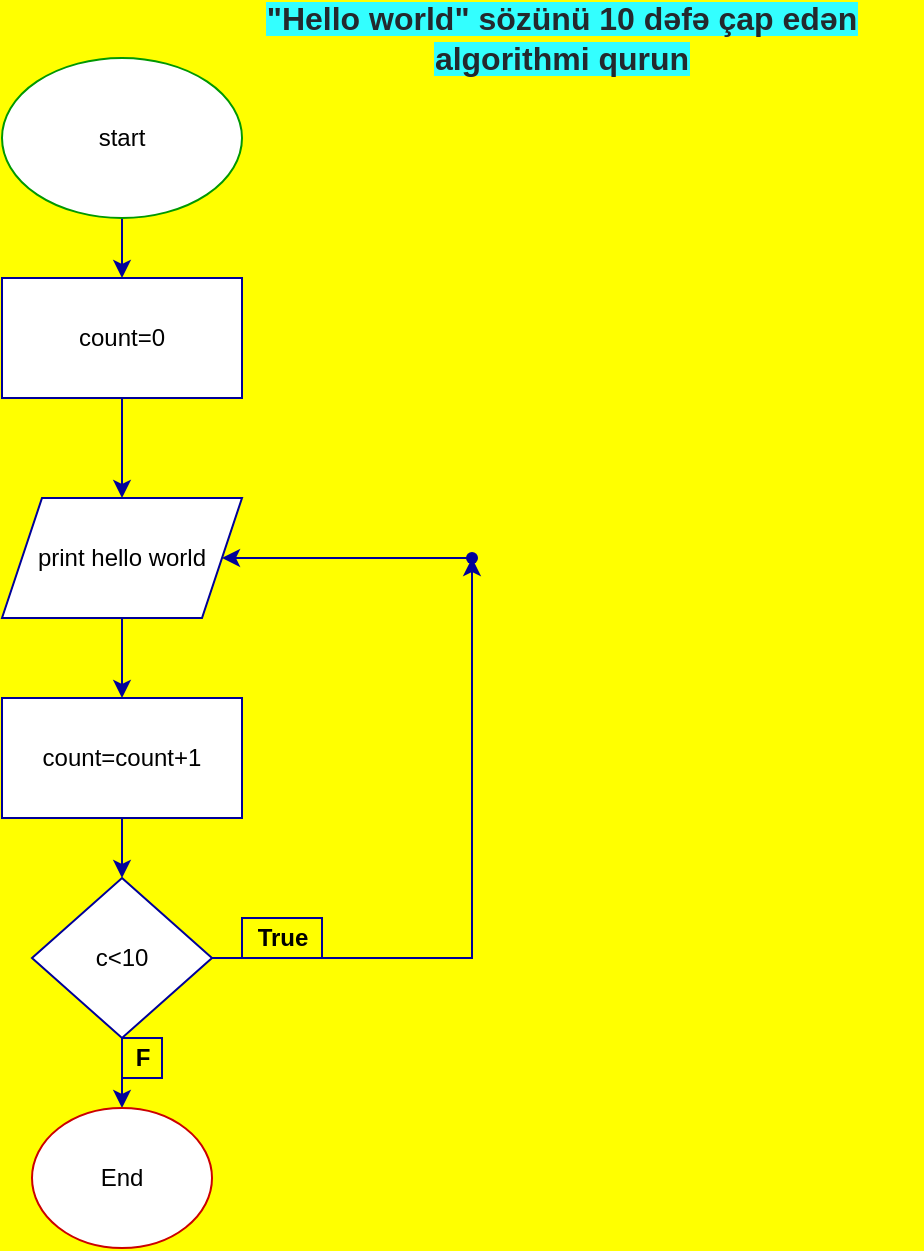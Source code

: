 <mxfile version="14.7.0" type="github" pages="4">
  <diagram id="C5RBs43oDa-KdzZeNtuy" name="Page-1">
    <mxGraphModel dx="1038" dy="523" grid="1" gridSize="10" guides="1" tooltips="1" connect="1" arrows="1" fold="1" page="1" pageScale="1" pageWidth="827" pageHeight="1169" background="#FFFF00" math="0" shadow="0">
      <root>
        <mxCell id="WIyWlLk6GJQsqaUBKTNV-0" />
        <mxCell id="WIyWlLk6GJQsqaUBKTNV-1" parent="WIyWlLk6GJQsqaUBKTNV-0" />
        <mxCell id="ZDeLqN6teNjvPkuS5_9t-14" value="" style="edgeStyle=orthogonalEdgeStyle;rounded=0;orthogonalLoop=1;jettySize=auto;html=1;strokeColor=#000099;" edge="1" parent="WIyWlLk6GJQsqaUBKTNV-1" source="ZDeLqN6teNjvPkuS5_9t-15" target="ZDeLqN6teNjvPkuS5_9t-17">
          <mxGeometry relative="1" as="geometry" />
        </mxCell>
        <mxCell id="ZDeLqN6teNjvPkuS5_9t-15" value="start" style="ellipse;whiteSpace=wrap;html=1;strokeColor=#009900;" vertex="1" parent="WIyWlLk6GJQsqaUBKTNV-1">
          <mxGeometry x="340" y="60" width="120" height="80" as="geometry" />
        </mxCell>
        <mxCell id="ZDeLqN6teNjvPkuS5_9t-16" value="" style="edgeStyle=orthogonalEdgeStyle;rounded=0;orthogonalLoop=1;jettySize=auto;html=1;strokeColor=#000099;" edge="1" parent="WIyWlLk6GJQsqaUBKTNV-1" source="ZDeLqN6teNjvPkuS5_9t-17" target="ZDeLqN6teNjvPkuS5_9t-19">
          <mxGeometry relative="1" as="geometry" />
        </mxCell>
        <mxCell id="ZDeLqN6teNjvPkuS5_9t-17" value="count=0" style="rounded=0;whiteSpace=wrap;html=1;strokeColor=#000099;" vertex="1" parent="WIyWlLk6GJQsqaUBKTNV-1">
          <mxGeometry x="340" y="170" width="120" height="60" as="geometry" />
        </mxCell>
        <mxCell id="ZDeLqN6teNjvPkuS5_9t-18" value="" style="edgeStyle=orthogonalEdgeStyle;rounded=0;orthogonalLoop=1;jettySize=auto;html=1;strokeColor=#000099;" edge="1" parent="WIyWlLk6GJQsqaUBKTNV-1" source="ZDeLqN6teNjvPkuS5_9t-19" target="ZDeLqN6teNjvPkuS5_9t-21">
          <mxGeometry relative="1" as="geometry" />
        </mxCell>
        <mxCell id="ZDeLqN6teNjvPkuS5_9t-19" value="print hello world" style="shape=parallelogram;perimeter=parallelogramPerimeter;whiteSpace=wrap;html=1;fixedSize=1;strokeColor=#000099;" vertex="1" parent="WIyWlLk6GJQsqaUBKTNV-1">
          <mxGeometry x="340" y="280" width="120" height="60" as="geometry" />
        </mxCell>
        <mxCell id="ZDeLqN6teNjvPkuS5_9t-20" value="" style="edgeStyle=orthogonalEdgeStyle;rounded=0;orthogonalLoop=1;jettySize=auto;html=1;strokeColor=#000099;" edge="1" parent="WIyWlLk6GJQsqaUBKTNV-1" source="ZDeLqN6teNjvPkuS5_9t-21" target="ZDeLqN6teNjvPkuS5_9t-24">
          <mxGeometry relative="1" as="geometry" />
        </mxCell>
        <mxCell id="ZDeLqN6teNjvPkuS5_9t-21" value="count=count+1" style="rounded=0;whiteSpace=wrap;html=1;strokeColor=#000099;" vertex="1" parent="WIyWlLk6GJQsqaUBKTNV-1">
          <mxGeometry x="340" y="380" width="120" height="60" as="geometry" />
        </mxCell>
        <mxCell id="ZDeLqN6teNjvPkuS5_9t-22" value="" style="edgeStyle=orthogonalEdgeStyle;rounded=0;orthogonalLoop=1;jettySize=auto;html=1;strokeColor=#000099;" edge="1" parent="WIyWlLk6GJQsqaUBKTNV-1" source="ZDeLqN6teNjvPkuS5_9t-24" target="ZDeLqN6teNjvPkuS5_9t-27">
          <mxGeometry relative="1" as="geometry" />
        </mxCell>
        <mxCell id="ZDeLqN6teNjvPkuS5_9t-23" value="" style="edgeStyle=orthogonalEdgeStyle;rounded=0;orthogonalLoop=1;jettySize=auto;html=1;strokeColor=#000099;" edge="1" parent="WIyWlLk6GJQsqaUBKTNV-1" source="ZDeLqN6teNjvPkuS5_9t-24" target="ZDeLqN6teNjvPkuS5_9t-25">
          <mxGeometry relative="1" as="geometry" />
        </mxCell>
        <mxCell id="ZDeLqN6teNjvPkuS5_9t-24" value="c&amp;lt;10" style="rhombus;whiteSpace=wrap;html=1;strokeColor=#000099;" vertex="1" parent="WIyWlLk6GJQsqaUBKTNV-1">
          <mxGeometry x="355" y="470" width="90" height="80" as="geometry" />
        </mxCell>
        <mxCell id="ZDeLqN6teNjvPkuS5_9t-25" value="End" style="ellipse;whiteSpace=wrap;html=1;strokeColor=#CC0000;" vertex="1" parent="WIyWlLk6GJQsqaUBKTNV-1">
          <mxGeometry x="355" y="585" width="90" height="70" as="geometry" />
        </mxCell>
        <mxCell id="ZDeLqN6teNjvPkuS5_9t-26" value="" style="edgeStyle=orthogonalEdgeStyle;rounded=0;orthogonalLoop=1;jettySize=auto;html=1;strokeColor=#000099;" edge="1" parent="WIyWlLk6GJQsqaUBKTNV-1" source="ZDeLqN6teNjvPkuS5_9t-27" target="ZDeLqN6teNjvPkuS5_9t-19">
          <mxGeometry relative="1" as="geometry" />
        </mxCell>
        <mxCell id="ZDeLqN6teNjvPkuS5_9t-27" value="" style="shape=waypoint;size=6;pointerEvents=1;points=[];fillColor=#ffffff;resizable=0;rotatable=0;perimeter=centerPerimeter;snapToPoint=1;strokeColor=#000099;" vertex="1" parent="WIyWlLk6GJQsqaUBKTNV-1">
          <mxGeometry x="555" y="290" width="40" height="40" as="geometry" />
        </mxCell>
        <mxCell id="ZDeLqN6teNjvPkuS5_9t-28" value="&lt;b&gt;F&lt;/b&gt;" style="text;html=1;align=center;verticalAlign=middle;resizable=0;points=[];autosize=1;strokeColor=#000099;" vertex="1" parent="WIyWlLk6GJQsqaUBKTNV-1">
          <mxGeometry x="400" y="550" width="20" height="20" as="geometry" />
        </mxCell>
        <mxCell id="ZDeLqN6teNjvPkuS5_9t-29" value="&lt;b&gt;True&lt;/b&gt;" style="text;html=1;align=center;verticalAlign=middle;resizable=0;points=[];autosize=1;strokeColor=#000099;" vertex="1" parent="WIyWlLk6GJQsqaUBKTNV-1">
          <mxGeometry x="460" y="490" width="40" height="20" as="geometry" />
        </mxCell>
        <mxCell id="fIOzwfmVW9lj81WsX2CT-0" value="&lt;span style=&quot;color: rgb(36 , 41 , 46) ; font-size: 16px ; background-color: rgb(51 , 255 , 255)&quot;&gt;&lt;b&gt;&quot;Hello world&quot; sözünü 10 dəfə çap edən algorithmi qurun&lt;/b&gt;&lt;/span&gt;" style="text;html=1;strokeColor=none;fillColor=none;align=center;verticalAlign=middle;whiteSpace=wrap;rounded=0;" vertex="1" parent="WIyWlLk6GJQsqaUBKTNV-1">
          <mxGeometry x="440" y="40" width="360" height="20" as="geometry" />
        </mxCell>
      </root>
    </mxGraphModel>
  </diagram>
  <diagram id="8yvz5hKMZ4V9PlTdybbN" name="Page-2">
    <mxGraphModel dx="1221" dy="615" grid="1" gridSize="11" guides="1" tooltips="1" connect="1" arrows="1" fold="1" page="1" pageScale="1" pageWidth="850" pageHeight="1100" background="#007FFF" math="0" shadow="1">
      <root>
        <mxCell id="5OWWDSPamfGqLtoedElc-0" />
        <mxCell id="5OWWDSPamfGqLtoedElc-1" parent="5OWWDSPamfGqLtoedElc-0" />
        <mxCell id="5OWWDSPamfGqLtoedElc-12" value="" style="edgeStyle=orthogonalEdgeStyle;rounded=0;orthogonalLoop=1;jettySize=auto;html=1;strokeColor=#FFFF00;" edge="1" parent="5OWWDSPamfGqLtoedElc-1" source="5OWWDSPamfGqLtoedElc-2" target="5OWWDSPamfGqLtoedElc-4">
          <mxGeometry relative="1" as="geometry" />
        </mxCell>
        <mxCell id="5OWWDSPamfGqLtoedElc-2" value="Start" style="ellipse;whiteSpace=wrap;html=1;strokeColor=#FFFF00;" vertex="1" parent="5OWWDSPamfGqLtoedElc-1">
          <mxGeometry x="350" y="30" width="100" height="60" as="geometry" />
        </mxCell>
        <mxCell id="5OWWDSPamfGqLtoedElc-3" value="i=1" style="rounded=0;whiteSpace=wrap;html=1;strokeColor=#FFFF00;" vertex="1" parent="5OWWDSPamfGqLtoedElc-1">
          <mxGeometry x="350" y="120" width="110" height="40" as="geometry" />
        </mxCell>
        <mxCell id="5OWWDSPamfGqLtoedElc-13" value="" style="edgeStyle=orthogonalEdgeStyle;rounded=0;orthogonalLoop=1;jettySize=auto;html=1;strokeColor=#FFFF00;" edge="1" parent="5OWWDSPamfGqLtoedElc-1" source="5OWWDSPamfGqLtoedElc-4" target="5OWWDSPamfGqLtoedElc-5">
          <mxGeometry relative="1" as="geometry" />
        </mxCell>
        <mxCell id="5OWWDSPamfGqLtoedElc-4" value="sum=0" style="rounded=0;whiteSpace=wrap;html=1;strokeColor=#FFFF00;" vertex="1" parent="5OWWDSPamfGqLtoedElc-1">
          <mxGeometry x="350" y="180" width="110" height="40" as="geometry" />
        </mxCell>
        <mxCell id="5OWWDSPamfGqLtoedElc-14" value="" style="edgeStyle=orthogonalEdgeStyle;rounded=0;orthogonalLoop=1;jettySize=auto;html=1;strokeColor=#FFFF00;" edge="1" parent="5OWWDSPamfGqLtoedElc-1" source="5OWWDSPamfGqLtoedElc-5" target="5OWWDSPamfGqLtoedElc-7">
          <mxGeometry relative="1" as="geometry" />
        </mxCell>
        <mxCell id="5OWWDSPamfGqLtoedElc-5" value="if&lt;br&gt;i%2==0" style="rhombus;whiteSpace=wrap;html=1;strokeColor=#FFFF00;" vertex="1" parent="5OWWDSPamfGqLtoedElc-1">
          <mxGeometry x="365" y="250" width="80" height="80" as="geometry" />
        </mxCell>
        <mxCell id="5OWWDSPamfGqLtoedElc-6" value="sum=sum+i" style="rounded=0;whiteSpace=wrap;html=1;strokeColor=#FFFF00;" vertex="1" parent="5OWWDSPamfGqLtoedElc-1">
          <mxGeometry x="350" y="360" width="110" height="40" as="geometry" />
        </mxCell>
        <mxCell id="5OWWDSPamfGqLtoedElc-10" style="edgeStyle=orthogonalEdgeStyle;rounded=0;orthogonalLoop=1;jettySize=auto;html=1;entryX=1;entryY=0.5;entryDx=0;entryDy=0;strokeColor=#FFFF00;" edge="1" parent="5OWWDSPamfGqLtoedElc-1" source="5OWWDSPamfGqLtoedElc-7" target="5OWWDSPamfGqLtoedElc-5">
          <mxGeometry relative="1" as="geometry">
            <mxPoint x="450" y="280" as="targetPoint" />
            <Array as="points">
              <mxPoint x="570" y="460" />
              <mxPoint x="570" y="290" />
            </Array>
          </mxGeometry>
        </mxCell>
        <mxCell id="5OWWDSPamfGqLtoedElc-15" value="" style="edgeStyle=orthogonalEdgeStyle;rounded=0;orthogonalLoop=1;jettySize=auto;html=1;strokeColor=#FFFF00;" edge="1" parent="5OWWDSPamfGqLtoedElc-1" source="5OWWDSPamfGqLtoedElc-7" target="5OWWDSPamfGqLtoedElc-8">
          <mxGeometry relative="1" as="geometry" />
        </mxCell>
        <mxCell id="5OWWDSPamfGqLtoedElc-7" value="i=i+1" style="rounded=0;whiteSpace=wrap;html=1;strokeColor=#FFFF00;" vertex="1" parent="5OWWDSPamfGqLtoedElc-1">
          <mxGeometry x="350" y="440" width="110" height="40" as="geometry" />
        </mxCell>
        <mxCell id="5OWWDSPamfGqLtoedElc-16" value="" style="edgeStyle=orthogonalEdgeStyle;rounded=0;orthogonalLoop=1;jettySize=auto;html=1;strokeColor=#FFFF00;" edge="1" parent="5OWWDSPamfGqLtoedElc-1" source="5OWWDSPamfGqLtoedElc-8" target="5OWWDSPamfGqLtoedElc-9">
          <mxGeometry relative="1" as="geometry" />
        </mxCell>
        <mxCell id="Xjt5nIDfGsggGX5d2sUf-3" style="edgeStyle=orthogonalEdgeStyle;rounded=0;orthogonalLoop=1;jettySize=auto;html=1;entryX=0;entryY=0.5;entryDx=0;entryDy=0;strokeColor=#CCCC00;" edge="1" parent="5OWWDSPamfGqLtoedElc-1" source="5OWWDSPamfGqLtoedElc-8" target="5OWWDSPamfGqLtoedElc-5">
          <mxGeometry relative="1" as="geometry">
            <mxPoint x="264" y="286" as="targetPoint" />
            <Array as="points">
              <mxPoint x="264" y="550" />
              <mxPoint x="264" y="290" />
            </Array>
          </mxGeometry>
        </mxCell>
        <mxCell id="5OWWDSPamfGqLtoedElc-8" value="if k=50" style="rhombus;whiteSpace=wrap;html=1;strokeColor=#FFFF00;" vertex="1" parent="5OWWDSPamfGqLtoedElc-1">
          <mxGeometry x="365" y="510" width="80" height="80" as="geometry" />
        </mxCell>
        <mxCell id="5OWWDSPamfGqLtoedElc-9" value="End" style="ellipse;whiteSpace=wrap;html=1;strokeColor=#FFFF00;" vertex="1" parent="5OWWDSPamfGqLtoedElc-1">
          <mxGeometry x="355" y="620" width="100" height="60" as="geometry" />
        </mxCell>
        <mxCell id="5OWWDSPamfGqLtoedElc-17" value="&lt;b&gt;False&lt;/b&gt;" style="text;html=1;align=center;verticalAlign=middle;resizable=0;points=[];autosize=1;strokeColor=#FFFF00;" vertex="1" parent="5OWWDSPamfGqLtoedElc-1">
          <mxGeometry x="570" y="350" width="50" height="20" as="geometry" />
        </mxCell>
        <mxCell id="5OWWDSPamfGqLtoedElc-18" value="&lt;b&gt;True&lt;/b&gt;" style="text;html=1;align=center;verticalAlign=middle;resizable=0;points=[];autosize=1;strokeColor=#FFFF00;" vertex="1" parent="5OWWDSPamfGqLtoedElc-1">
          <mxGeometry x="220" y="390" width="40" height="20" as="geometry" />
        </mxCell>
        <mxCell id="Xjt5nIDfGsggGX5d2sUf-0" value="Text" style="text;html=1;strokeColor=none;fillColor=none;align=center;verticalAlign=middle;whiteSpace=wrap;rounded=0;" vertex="1" parent="5OWWDSPamfGqLtoedElc-1">
          <mxGeometry x="407" y="132" width="40" height="20" as="geometry" />
        </mxCell>
        <mxCell id="Xjt5nIDfGsggGX5d2sUf-1" value="&lt;span style=&quot;color: rgb(36 , 41 , 46) ; font-size: 16px ; background-color: rgb(255 , 51 , 153)&quot;&gt;&lt;b&gt;50-ə qədər olan cüt ədədlərin cəmini hesablayan algorithmi qurun.&lt;/b&gt;&lt;/span&gt;" style="text;html=1;strokeColor=none;fillColor=none;align=center;verticalAlign=middle;whiteSpace=wrap;rounded=0;" vertex="1" parent="5OWWDSPamfGqLtoedElc-1">
          <mxGeometry x="455" y="50" width="350" height="20" as="geometry" />
        </mxCell>
        <mxCell id="Xjt5nIDfGsggGX5d2sUf-2" value="&lt;b&gt;fslse&lt;/b&gt;" style="text;html=1;align=center;verticalAlign=middle;resizable=0;points=[];autosize=1;strokeColor=none;" vertex="1" parent="5OWWDSPamfGqLtoedElc-1">
          <mxGeometry x="401" y="590" width="44" height="22" as="geometry" />
        </mxCell>
      </root>
    </mxGraphModel>
  </diagram>
  <diagram id="QR_p3zqWKV_QTerJkes7" name="Page-3">
    <mxGraphModel dx="1730" dy="872" grid="1" gridSize="10" guides="1" tooltips="1" connect="1" arrows="1" fold="1" page="1" pageScale="1" pageWidth="850" pageHeight="1100" background="#00FFFF" math="0" shadow="0">
      <root>
        <mxCell id="yrrSqcjhbb1oExmNnbAN-0" />
        <mxCell id="yrrSqcjhbb1oExmNnbAN-1" parent="yrrSqcjhbb1oExmNnbAN-0" />
        <mxCell id="yrrSqcjhbb1oExmNnbAN-14" value="" style="edgeStyle=orthogonalEdgeStyle;rounded=0;orthogonalLoop=1;jettySize=auto;html=1;" edge="1" parent="yrrSqcjhbb1oExmNnbAN-1" source="yrrSqcjhbb1oExmNnbAN-2" target="yrrSqcjhbb1oExmNnbAN-4">
          <mxGeometry relative="1" as="geometry" />
        </mxCell>
        <mxCell id="yrrSqcjhbb1oExmNnbAN-2" value="Start" style="ellipse;whiteSpace=wrap;html=1;" vertex="1" parent="yrrSqcjhbb1oExmNnbAN-1">
          <mxGeometry x="325" y="40" width="100" height="60" as="geometry" />
        </mxCell>
        <mxCell id="yrrSqcjhbb1oExmNnbAN-13" value="" style="edgeStyle=orthogonalEdgeStyle;rounded=0;orthogonalLoop=1;jettySize=auto;html=1;" edge="1" parent="yrrSqcjhbb1oExmNnbAN-1" source="yrrSqcjhbb1oExmNnbAN-3" target="yrrSqcjhbb1oExmNnbAN-5">
          <mxGeometry relative="1" as="geometry" />
        </mxCell>
        <mxCell id="yrrSqcjhbb1oExmNnbAN-3" value="n=25346" style="shape=parallelogram;perimeter=parallelogramPerimeter;whiteSpace=wrap;html=1;fixedSize=1;" vertex="1" parent="yrrSqcjhbb1oExmNnbAN-1">
          <mxGeometry x="315" y="130" width="120" height="50" as="geometry" />
        </mxCell>
        <mxCell id="yrrSqcjhbb1oExmNnbAN-12" value="" style="edgeStyle=orthogonalEdgeStyle;rounded=0;orthogonalLoop=1;jettySize=auto;html=1;" edge="1" parent="yrrSqcjhbb1oExmNnbAN-1" source="yrrSqcjhbb1oExmNnbAN-4" target="yrrSqcjhbb1oExmNnbAN-5">
          <mxGeometry relative="1" as="geometry" />
        </mxCell>
        <mxCell id="yrrSqcjhbb1oExmNnbAN-4" value="c=0" style="rounded=0;whiteSpace=wrap;html=1;" vertex="1" parent="yrrSqcjhbb1oExmNnbAN-1">
          <mxGeometry x="327.5" y="210" width="95" height="40" as="geometry" />
        </mxCell>
        <mxCell id="yrrSqcjhbb1oExmNnbAN-9" style="edgeStyle=orthogonalEdgeStyle;rounded=0;orthogonalLoop=1;jettySize=auto;html=1;" edge="1" parent="yrrSqcjhbb1oExmNnbAN-1" source="yrrSqcjhbb1oExmNnbAN-5">
          <mxGeometry relative="1" as="geometry">
            <mxPoint x="440" y="510" as="targetPoint" />
            <Array as="points">
              <mxPoint x="550" y="320" />
              <mxPoint x="550" y="510" />
            </Array>
          </mxGeometry>
        </mxCell>
        <mxCell id="yrrSqcjhbb1oExmNnbAN-11" value="" style="edgeStyle=orthogonalEdgeStyle;rounded=0;orthogonalLoop=1;jettySize=auto;html=1;" edge="1" parent="yrrSqcjhbb1oExmNnbAN-1" source="yrrSqcjhbb1oExmNnbAN-5" target="yrrSqcjhbb1oExmNnbAN-6">
          <mxGeometry relative="1" as="geometry" />
        </mxCell>
        <mxCell id="yrrSqcjhbb1oExmNnbAN-16" value="&lt;b&gt;True&lt;/b&gt;" style="edgeLabel;html=1;align=center;verticalAlign=middle;resizable=0;points=[];" vertex="1" connectable="0" parent="yrrSqcjhbb1oExmNnbAN-11">
          <mxGeometry x="-0.619" y="-15" relative="1" as="geometry">
            <mxPoint as="offset" />
          </mxGeometry>
        </mxCell>
        <mxCell id="yrrSqcjhbb1oExmNnbAN-5" value="n!=0" style="rhombus;whiteSpace=wrap;html=1;" vertex="1" parent="yrrSqcjhbb1oExmNnbAN-1">
          <mxGeometry x="335" y="280" width="80" height="80" as="geometry" />
        </mxCell>
        <mxCell id="yrrSqcjhbb1oExmNnbAN-17" style="edgeStyle=orthogonalEdgeStyle;rounded=0;orthogonalLoop=1;jettySize=auto;html=1;" edge="1" parent="yrrSqcjhbb1oExmNnbAN-1" source="yrrSqcjhbb1oExmNnbAN-6">
          <mxGeometry relative="1" as="geometry">
            <mxPoint x="330" y="320" as="targetPoint" />
            <Array as="points">
              <mxPoint x="210" y="410" />
              <mxPoint x="210" y="320" />
            </Array>
          </mxGeometry>
        </mxCell>
        <mxCell id="yrrSqcjhbb1oExmNnbAN-6" value="c++&lt;br&gt;n=n/10" style="rounded=0;whiteSpace=wrap;html=1;" vertex="1" parent="yrrSqcjhbb1oExmNnbAN-1">
          <mxGeometry x="327.5" y="390" width="95" height="40" as="geometry" />
        </mxCell>
        <mxCell id="yrrSqcjhbb1oExmNnbAN-10" value="" style="edgeStyle=orthogonalEdgeStyle;rounded=0;orthogonalLoop=1;jettySize=auto;html=1;" edge="1" parent="yrrSqcjhbb1oExmNnbAN-1" source="yrrSqcjhbb1oExmNnbAN-7" target="yrrSqcjhbb1oExmNnbAN-8">
          <mxGeometry relative="1" as="geometry" />
        </mxCell>
        <mxCell id="yrrSqcjhbb1oExmNnbAN-7" value="print&amp;nbsp;&lt;br&gt;c" style="shape=parallelogram;perimeter=parallelogramPerimeter;whiteSpace=wrap;html=1;fixedSize=1;" vertex="1" parent="yrrSqcjhbb1oExmNnbAN-1">
          <mxGeometry x="327.5" y="480" width="120" height="50" as="geometry" />
        </mxCell>
        <mxCell id="yrrSqcjhbb1oExmNnbAN-8" value="End" style="ellipse;whiteSpace=wrap;html=1;" vertex="1" parent="yrrSqcjhbb1oExmNnbAN-1">
          <mxGeometry x="337.5" y="580" width="100" height="60" as="geometry" />
        </mxCell>
        <mxCell id="yrrSqcjhbb1oExmNnbAN-15" value="&lt;b&gt;False&lt;/b&gt;" style="text;html=1;align=center;verticalAlign=middle;resizable=0;points=[];autosize=1;strokeColor=none;" vertex="1" parent="yrrSqcjhbb1oExmNnbAN-1">
          <mxGeometry x="435" y="300" width="50" height="20" as="geometry" />
        </mxCell>
        <mxCell id="8VrnQs_Pbj5GMB53uAwN-3" value="&lt;h1&gt;&lt;span style=&quot;color: rgb(36 , 41 , 46) ; font-family: , &amp;#34;blinkmacsystemfont&amp;#34; , &amp;#34;segoe ui&amp;#34; , &amp;#34;helvetica&amp;#34; , &amp;#34;arial&amp;#34; , sans-serif , &amp;#34;apple color emoji&amp;#34; , &amp;#34;segoe ui emoji&amp;#34; ; font-size: 16px ; font-weight: 400 ; background-color: rgb(255 , 255 , 255)&quot;&gt;&amp;nbsp;Ədədin mərtəbələrinin sayını tapan algorithmi qurun(Misal: 25346 -&amp;gt; mərtəbələrinin sayı-5)&lt;/span&gt;&lt;br&gt;&lt;/h1&gt;" style="text;html=1;strokeColor=none;fillColor=none;spacing=5;spacingTop=-20;whiteSpace=wrap;overflow=hidden;rounded=0;" vertex="1" parent="yrrSqcjhbb1oExmNnbAN-1">
          <mxGeometry x="447.5" y="30" width="275" height="120" as="geometry" />
        </mxCell>
      </root>
    </mxGraphModel>
  </diagram>
  <diagram id="lueCyZrGWQfsiYBb0vSg" name="Page-4">
    <mxGraphModel dx="1038" dy="523" grid="1" gridSize="10" guides="1" tooltips="1" connect="1" arrows="1" fold="1" page="1" pageScale="1" pageWidth="850" pageHeight="1100" background="#CCCCCC" math="0" shadow="0">
      <root>
        <mxCell id="SLu5c2wyr5bbZNT661FZ-0" />
        <mxCell id="SLu5c2wyr5bbZNT661FZ-1" parent="SLu5c2wyr5bbZNT661FZ-0" />
        <mxCell id="SLu5c2wyr5bbZNT661FZ-15" value="" style="edgeStyle=orthogonalEdgeStyle;rounded=0;orthogonalLoop=1;jettySize=auto;html=1;strokeColor=#000000;" edge="1" parent="SLu5c2wyr5bbZNT661FZ-1" source="SLu5c2wyr5bbZNT661FZ-2" target="SLu5c2wyr5bbZNT661FZ-3">
          <mxGeometry relative="1" as="geometry" />
        </mxCell>
        <mxCell id="SLu5c2wyr5bbZNT661FZ-2" value="Start" style="ellipse;whiteSpace=wrap;html=1;strokeColor=#99004D;" vertex="1" parent="SLu5c2wyr5bbZNT661FZ-1">
          <mxGeometry x="355" y="30" width="100" height="60" as="geometry" />
        </mxCell>
        <mxCell id="SLu5c2wyr5bbZNT661FZ-14" value="" style="edgeStyle=orthogonalEdgeStyle;rounded=0;orthogonalLoop=1;jettySize=auto;html=1;strokeColor=#000000;" edge="1" parent="SLu5c2wyr5bbZNT661FZ-1" source="SLu5c2wyr5bbZNT661FZ-3" target="SLu5c2wyr5bbZNT661FZ-5">
          <mxGeometry relative="1" as="geometry" />
        </mxCell>
        <mxCell id="SLu5c2wyr5bbZNT661FZ-3" value="n=289" style="shape=parallelogram;perimeter=parallelogramPerimeter;whiteSpace=wrap;html=1;fixedSize=1;strokeColor=#99004D;" vertex="1" parent="SLu5c2wyr5bbZNT661FZ-1">
          <mxGeometry x="350" y="130" width="110" height="50" as="geometry" />
        </mxCell>
        <mxCell id="SLu5c2wyr5bbZNT661FZ-13" value="" style="edgeStyle=orthogonalEdgeStyle;rounded=0;orthogonalLoop=1;jettySize=auto;html=1;strokeColor=#000000;" edge="1" parent="SLu5c2wyr5bbZNT661FZ-1" source="SLu5c2wyr5bbZNT661FZ-4" target="SLu5c2wyr5bbZNT661FZ-5">
          <mxGeometry relative="1" as="geometry" />
        </mxCell>
        <mxCell id="SLu5c2wyr5bbZNT661FZ-4" value="s=0" style="rounded=0;whiteSpace=wrap;html=1;strokeColor=#99004D;" vertex="1" parent="SLu5c2wyr5bbZNT661FZ-1">
          <mxGeometry x="355" y="220" width="100" height="40" as="geometry" />
        </mxCell>
        <mxCell id="SLu5c2wyr5bbZNT661FZ-10" style="edgeStyle=orthogonalEdgeStyle;rounded=0;orthogonalLoop=1;jettySize=auto;html=1;strokeColor=#000000;entryX=0.5;entryY=0;entryDx=0;entryDy=0;" edge="1" parent="SLu5c2wyr5bbZNT661FZ-1" source="SLu5c2wyr5bbZNT661FZ-5" target="SLu5c2wyr5bbZNT661FZ-7">
          <mxGeometry relative="1" as="geometry">
            <mxPoint x="570" y="520" as="targetPoint" />
            <Array as="points">
              <mxPoint x="580" y="330" />
              <mxPoint x="580" y="520" />
              <mxPoint x="415" y="520" />
            </Array>
          </mxGeometry>
        </mxCell>
        <mxCell id="SLu5c2wyr5bbZNT661FZ-11" value="&lt;b&gt;False&lt;/b&gt;" style="edgeLabel;html=1;align=center;verticalAlign=middle;resizable=0;points=[];" vertex="1" connectable="0" parent="SLu5c2wyr5bbZNT661FZ-10">
          <mxGeometry x="-0.852" y="1" relative="1" as="geometry">
            <mxPoint as="offset" />
          </mxGeometry>
        </mxCell>
        <mxCell id="SLu5c2wyr5bbZNT661FZ-12" value="" style="edgeStyle=orthogonalEdgeStyle;rounded=0;orthogonalLoop=1;jettySize=auto;html=1;strokeColor=#000000;" edge="1" parent="SLu5c2wyr5bbZNT661FZ-1" source="SLu5c2wyr5bbZNT661FZ-5" target="SLu5c2wyr5bbZNT661FZ-6">
          <mxGeometry relative="1" as="geometry" />
        </mxCell>
        <mxCell id="SLu5c2wyr5bbZNT661FZ-5" value="n!=0" style="rhombus;whiteSpace=wrap;html=1;strokeColor=#99004D;" vertex="1" parent="SLu5c2wyr5bbZNT661FZ-1">
          <mxGeometry x="365" y="290" width="80" height="80" as="geometry" />
        </mxCell>
        <mxCell id="SLu5c2wyr5bbZNT661FZ-9" style="edgeStyle=orthogonalEdgeStyle;rounded=0;orthogonalLoop=1;jettySize=auto;html=1;" edge="1" parent="SLu5c2wyr5bbZNT661FZ-1" source="SLu5c2wyr5bbZNT661FZ-6">
          <mxGeometry relative="1" as="geometry">
            <mxPoint x="360" y="330" as="targetPoint" />
            <Array as="points">
              <mxPoint x="220" y="455" />
              <mxPoint x="220" y="330" />
              <mxPoint x="280" y="330" />
            </Array>
          </mxGeometry>
        </mxCell>
        <mxCell id="SLu5c2wyr5bbZNT661FZ-6" value="&lt;font style=&quot;font-size: 14px&quot;&gt;r=n%10&lt;br&gt;s=s*10+r&lt;br&gt;n=n/10&lt;/font&gt;" style="rounded=0;whiteSpace=wrap;html=1;strokeColor=#99004D;" vertex="1" parent="SLu5c2wyr5bbZNT661FZ-1">
          <mxGeometry x="345" y="410" width="120" height="70" as="geometry" />
        </mxCell>
        <mxCell id="SLu5c2wyr5bbZNT661FZ-16" value="" style="edgeStyle=orthogonalEdgeStyle;rounded=0;orthogonalLoop=1;jettySize=auto;html=1;strokeColor=#000000;" edge="1" parent="SLu5c2wyr5bbZNT661FZ-1" source="SLu5c2wyr5bbZNT661FZ-7" target="SLu5c2wyr5bbZNT661FZ-8">
          <mxGeometry relative="1" as="geometry" />
        </mxCell>
        <mxCell id="SLu5c2wyr5bbZNT661FZ-7" value="Print&lt;br&gt;S" style="shape=parallelogram;perimeter=parallelogramPerimeter;whiteSpace=wrap;html=1;fixedSize=1;strokeColor=#99004D;" vertex="1" parent="SLu5c2wyr5bbZNT661FZ-1">
          <mxGeometry x="360" y="540" width="110" height="50" as="geometry" />
        </mxCell>
        <mxCell id="SLu5c2wyr5bbZNT661FZ-8" value="End" style="ellipse;whiteSpace=wrap;html=1;strokeColor=#99004D;" vertex="1" parent="SLu5c2wyr5bbZNT661FZ-1">
          <mxGeometry x="365" y="630" width="100" height="60" as="geometry" />
        </mxCell>
        <mxCell id="SLu5c2wyr5bbZNT661FZ-17" value="&lt;b&gt;True&lt;/b&gt;" style="text;html=1;align=center;verticalAlign=middle;resizable=0;points=[];autosize=1;strokeColor=none;" vertex="1" parent="SLu5c2wyr5bbZNT661FZ-1">
          <mxGeometry x="370" y="370" width="40" height="20" as="geometry" />
        </mxCell>
        <mxCell id="2a8eD2ZG-czEQALjWVEz-1" value="&lt;h1&gt;Ededin tersine cevrilmesi&lt;/h1&gt;" style="text;html=1;strokeColor=none;fillColor=none;spacing=5;spacingTop=-20;whiteSpace=wrap;overflow=hidden;rounded=0;" vertex="1" parent="SLu5c2wyr5bbZNT661FZ-1">
          <mxGeometry x="490" y="50" width="190" height="120" as="geometry" />
        </mxCell>
      </root>
    </mxGraphModel>
  </diagram>
</mxfile>
